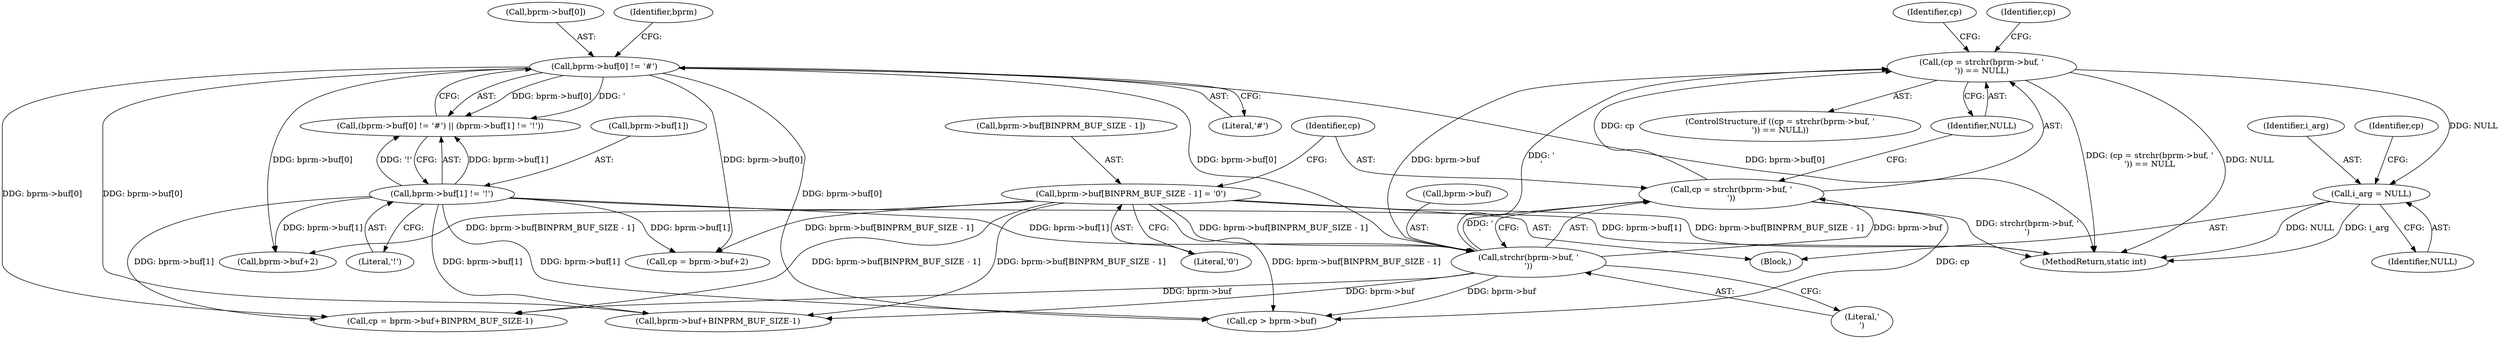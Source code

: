 digraph "0_linux_b66c5984017533316fd1951770302649baf1aa33_0@pointer" {
"1000233" [label="(Call,i_arg = NULL)"];
"1000156" [label="(Call,(cp = strchr(bprm->buf, '\n')) == NULL)"];
"1000157" [label="(Call,cp = strchr(bprm->buf, '\n'))"];
"1000159" [label="(Call,strchr(bprm->buf, '\n'))"];
"1000116" [label="(Call,bprm->buf[0] != '#')"];
"1000146" [label="(Call,bprm->buf[BINPRM_BUF_SIZE - 1] = '\0')"];
"1000123" [label="(Call,bprm->buf[1] != '!')"];
"1000129" [label="(Literal,'!')"];
"1000154" [label="(Literal,'\0')"];
"1000233" [label="(Call,i_arg = NULL)"];
"1000116" [label="(Call,bprm->buf[0] != '#')"];
"1000117" [label="(Call,bprm->buf[0])"];
"1000159" [label="(Call,strchr(bprm->buf, '\n'))"];
"1000155" [label="(ControlStructure,if ((cp = strchr(bprm->buf, '\n')) == NULL))"];
"1000167" [label="(Call,bprm->buf+BINPRM_BUF_SIZE-1)"];
"1000147" [label="(Call,bprm->buf[BINPRM_BUF_SIZE - 1])"];
"1000179" [label="(Call,cp > bprm->buf)"];
"1000376" [label="(MethodReturn,static int)"];
"1000122" [label="(Literal,'#')"];
"1000204" [label="(Call,cp = bprm->buf+2)"];
"1000146" [label="(Call,bprm->buf[BINPRM_BUF_SIZE - 1] = '\0')"];
"1000124" [label="(Call,bprm->buf[1])"];
"1000156" [label="(Call,(cp = strchr(bprm->buf, '\n')) == NULL)"];
"1000176" [label="(Identifier,cp)"];
"1000164" [label="(Identifier,NULL)"];
"1000163" [label="(Literal,'\n')"];
"1000235" [label="(Identifier,NULL)"];
"1000160" [label="(Call,bprm->buf)"];
"1000158" [label="(Identifier,cp)"];
"1000165" [label="(Call,cp = bprm->buf+BINPRM_BUF_SIZE-1)"];
"1000166" [label="(Identifier,cp)"];
"1000234" [label="(Identifier,i_arg)"];
"1000107" [label="(Block,)"];
"1000157" [label="(Call,cp = strchr(bprm->buf, '\n'))"];
"1000239" [label="(Identifier,cp)"];
"1000206" [label="(Call,bprm->buf+2)"];
"1000123" [label="(Call,bprm->buf[1] != '!')"];
"1000115" [label="(Call,(bprm->buf[0] != '#') || (bprm->buf[1] != '!'))"];
"1000126" [label="(Identifier,bprm)"];
"1000233" -> "1000107"  [label="AST: "];
"1000233" -> "1000235"  [label="CFG: "];
"1000234" -> "1000233"  [label="AST: "];
"1000235" -> "1000233"  [label="AST: "];
"1000239" -> "1000233"  [label="CFG: "];
"1000233" -> "1000376"  [label="DDG: NULL"];
"1000233" -> "1000376"  [label="DDG: i_arg"];
"1000156" -> "1000233"  [label="DDG: NULL"];
"1000156" -> "1000155"  [label="AST: "];
"1000156" -> "1000164"  [label="CFG: "];
"1000157" -> "1000156"  [label="AST: "];
"1000164" -> "1000156"  [label="AST: "];
"1000166" -> "1000156"  [label="CFG: "];
"1000176" -> "1000156"  [label="CFG: "];
"1000156" -> "1000376"  [label="DDG: NULL"];
"1000156" -> "1000376"  [label="DDG: (cp = strchr(bprm->buf, '\n')) == NULL"];
"1000157" -> "1000156"  [label="DDG: cp"];
"1000159" -> "1000156"  [label="DDG: bprm->buf"];
"1000159" -> "1000156"  [label="DDG: '\n'"];
"1000157" -> "1000159"  [label="CFG: "];
"1000158" -> "1000157"  [label="AST: "];
"1000159" -> "1000157"  [label="AST: "];
"1000164" -> "1000157"  [label="CFG: "];
"1000157" -> "1000376"  [label="DDG: strchr(bprm->buf, '\n')"];
"1000159" -> "1000157"  [label="DDG: bprm->buf"];
"1000159" -> "1000157"  [label="DDG: '\n'"];
"1000157" -> "1000179"  [label="DDG: cp"];
"1000159" -> "1000163"  [label="CFG: "];
"1000160" -> "1000159"  [label="AST: "];
"1000163" -> "1000159"  [label="AST: "];
"1000116" -> "1000159"  [label="DDG: bprm->buf[0]"];
"1000146" -> "1000159"  [label="DDG: bprm->buf[BINPRM_BUF_SIZE - 1]"];
"1000123" -> "1000159"  [label="DDG: bprm->buf[1]"];
"1000159" -> "1000165"  [label="DDG: bprm->buf"];
"1000159" -> "1000167"  [label="DDG: bprm->buf"];
"1000159" -> "1000179"  [label="DDG: bprm->buf"];
"1000116" -> "1000115"  [label="AST: "];
"1000116" -> "1000122"  [label="CFG: "];
"1000117" -> "1000116"  [label="AST: "];
"1000122" -> "1000116"  [label="AST: "];
"1000126" -> "1000116"  [label="CFG: "];
"1000115" -> "1000116"  [label="CFG: "];
"1000116" -> "1000376"  [label="DDG: bprm->buf[0]"];
"1000116" -> "1000115"  [label="DDG: bprm->buf[0]"];
"1000116" -> "1000115"  [label="DDG: '"];
"1000116" -> "1000165"  [label="DDG: bprm->buf[0]"];
"1000116" -> "1000167"  [label="DDG: bprm->buf[0]"];
"1000116" -> "1000179"  [label="DDG: bprm->buf[0]"];
"1000116" -> "1000204"  [label="DDG: bprm->buf[0]"];
"1000116" -> "1000206"  [label="DDG: bprm->buf[0]"];
"1000146" -> "1000107"  [label="AST: "];
"1000146" -> "1000154"  [label="CFG: "];
"1000147" -> "1000146"  [label="AST: "];
"1000154" -> "1000146"  [label="AST: "];
"1000158" -> "1000146"  [label="CFG: "];
"1000146" -> "1000376"  [label="DDG: bprm->buf[BINPRM_BUF_SIZE - 1]"];
"1000146" -> "1000165"  [label="DDG: bprm->buf[BINPRM_BUF_SIZE - 1]"];
"1000146" -> "1000167"  [label="DDG: bprm->buf[BINPRM_BUF_SIZE - 1]"];
"1000146" -> "1000179"  [label="DDG: bprm->buf[BINPRM_BUF_SIZE - 1]"];
"1000146" -> "1000204"  [label="DDG: bprm->buf[BINPRM_BUF_SIZE - 1]"];
"1000146" -> "1000206"  [label="DDG: bprm->buf[BINPRM_BUF_SIZE - 1]"];
"1000123" -> "1000115"  [label="AST: "];
"1000123" -> "1000129"  [label="CFG: "];
"1000124" -> "1000123"  [label="AST: "];
"1000129" -> "1000123"  [label="AST: "];
"1000115" -> "1000123"  [label="CFG: "];
"1000123" -> "1000376"  [label="DDG: bprm->buf[1]"];
"1000123" -> "1000115"  [label="DDG: bprm->buf[1]"];
"1000123" -> "1000115"  [label="DDG: '!'"];
"1000123" -> "1000165"  [label="DDG: bprm->buf[1]"];
"1000123" -> "1000167"  [label="DDG: bprm->buf[1]"];
"1000123" -> "1000179"  [label="DDG: bprm->buf[1]"];
"1000123" -> "1000204"  [label="DDG: bprm->buf[1]"];
"1000123" -> "1000206"  [label="DDG: bprm->buf[1]"];
}
